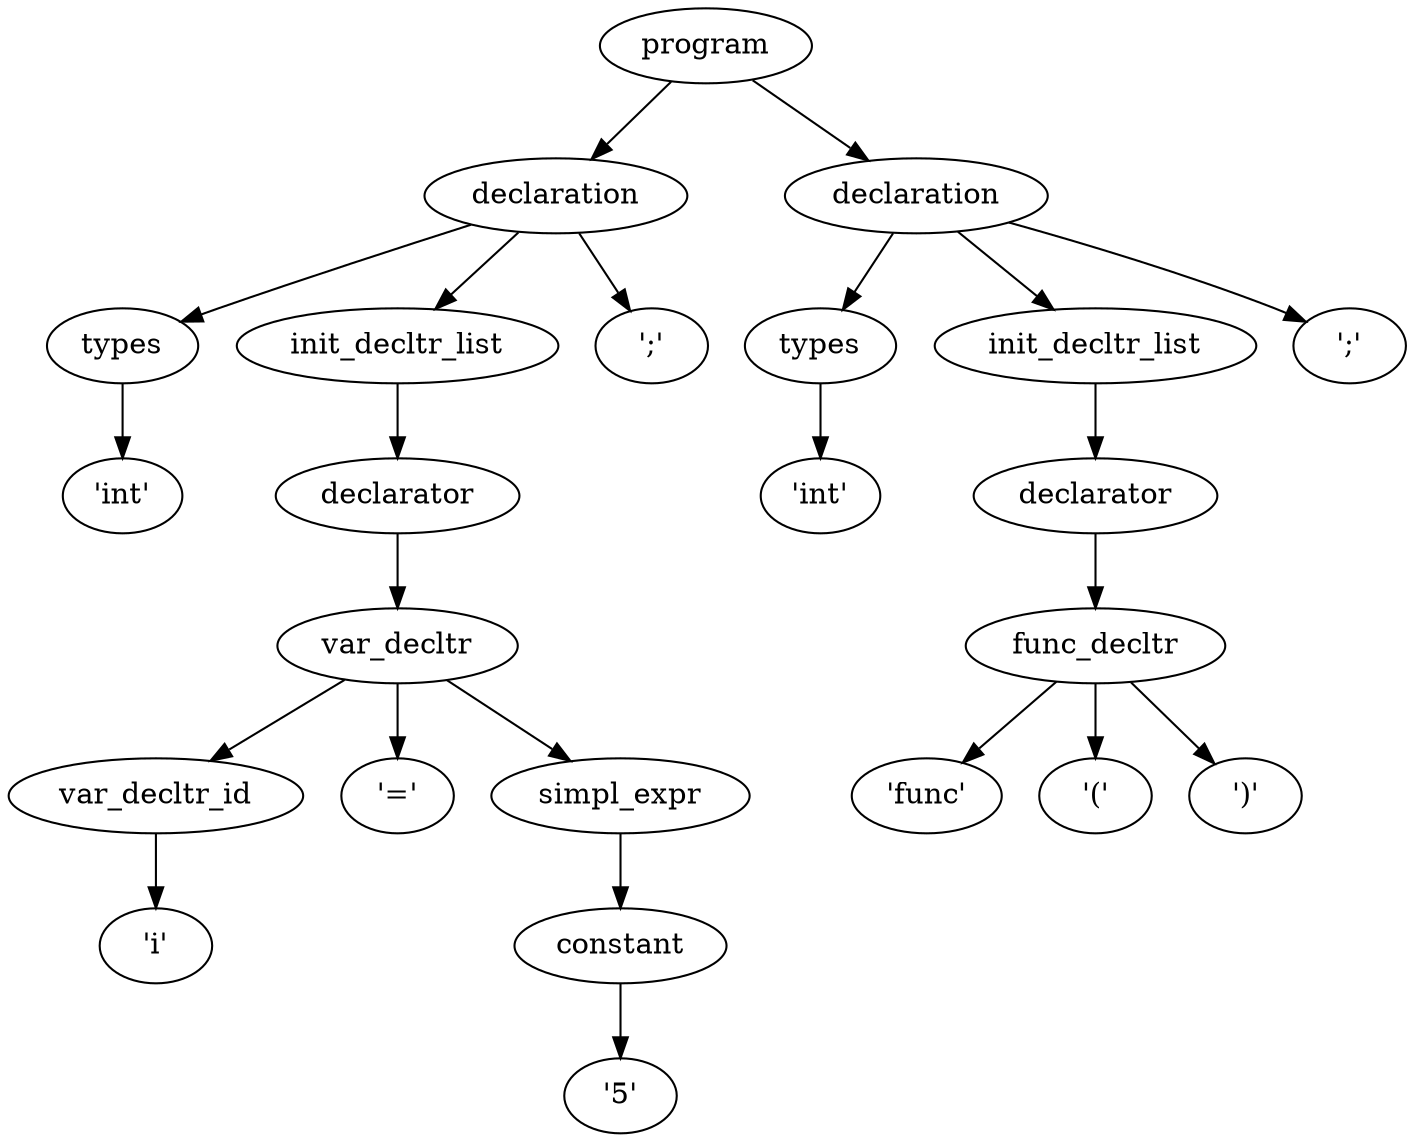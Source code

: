 digraph G {
	0 [label="program"];
	0 -> 1;
	1 [label="declaration"];
	1 -> 2;
	2 [label="types"];
	2 -> 3;
	3 [label="'int'"];
	1 -> 4;
	4 [label="init_decltr_list"];
	4 -> 5;
	5 [label="declarator"];
	5 -> 6;
	6 [label="var_decltr"];
	6 -> 7;
	7 [label="var_decltr_id"];
	7 -> 8;
	8 [label="'i'"];
	6 -> 9;
	9 [label="'='"];
	6 -> 10;
	10 [label="simpl_expr"];
	10 -> 11;
	11 [label="constant"];
	11 -> 12;
	12 [label="'5'"];
	1 -> 13;
	13 [label="';'"];
	0 -> 14;
	14 [label="declaration"];
	14 -> 15;
	15 [label="types"];
	15 -> 16;
	16 [label="'int'"];
	14 -> 17;
	17 [label="init_decltr_list"];
	17 -> 18;
	18 [label="declarator"];
	18 -> 19;
	19 [label="func_decltr"];
	19 -> 20;
	20 [label="'func'"];
	19 -> 21;
	21 [label="'('"];
	19 -> 22;
	22 [label="')'"];
	14 -> 23;
	23 [label="';'"];
}
